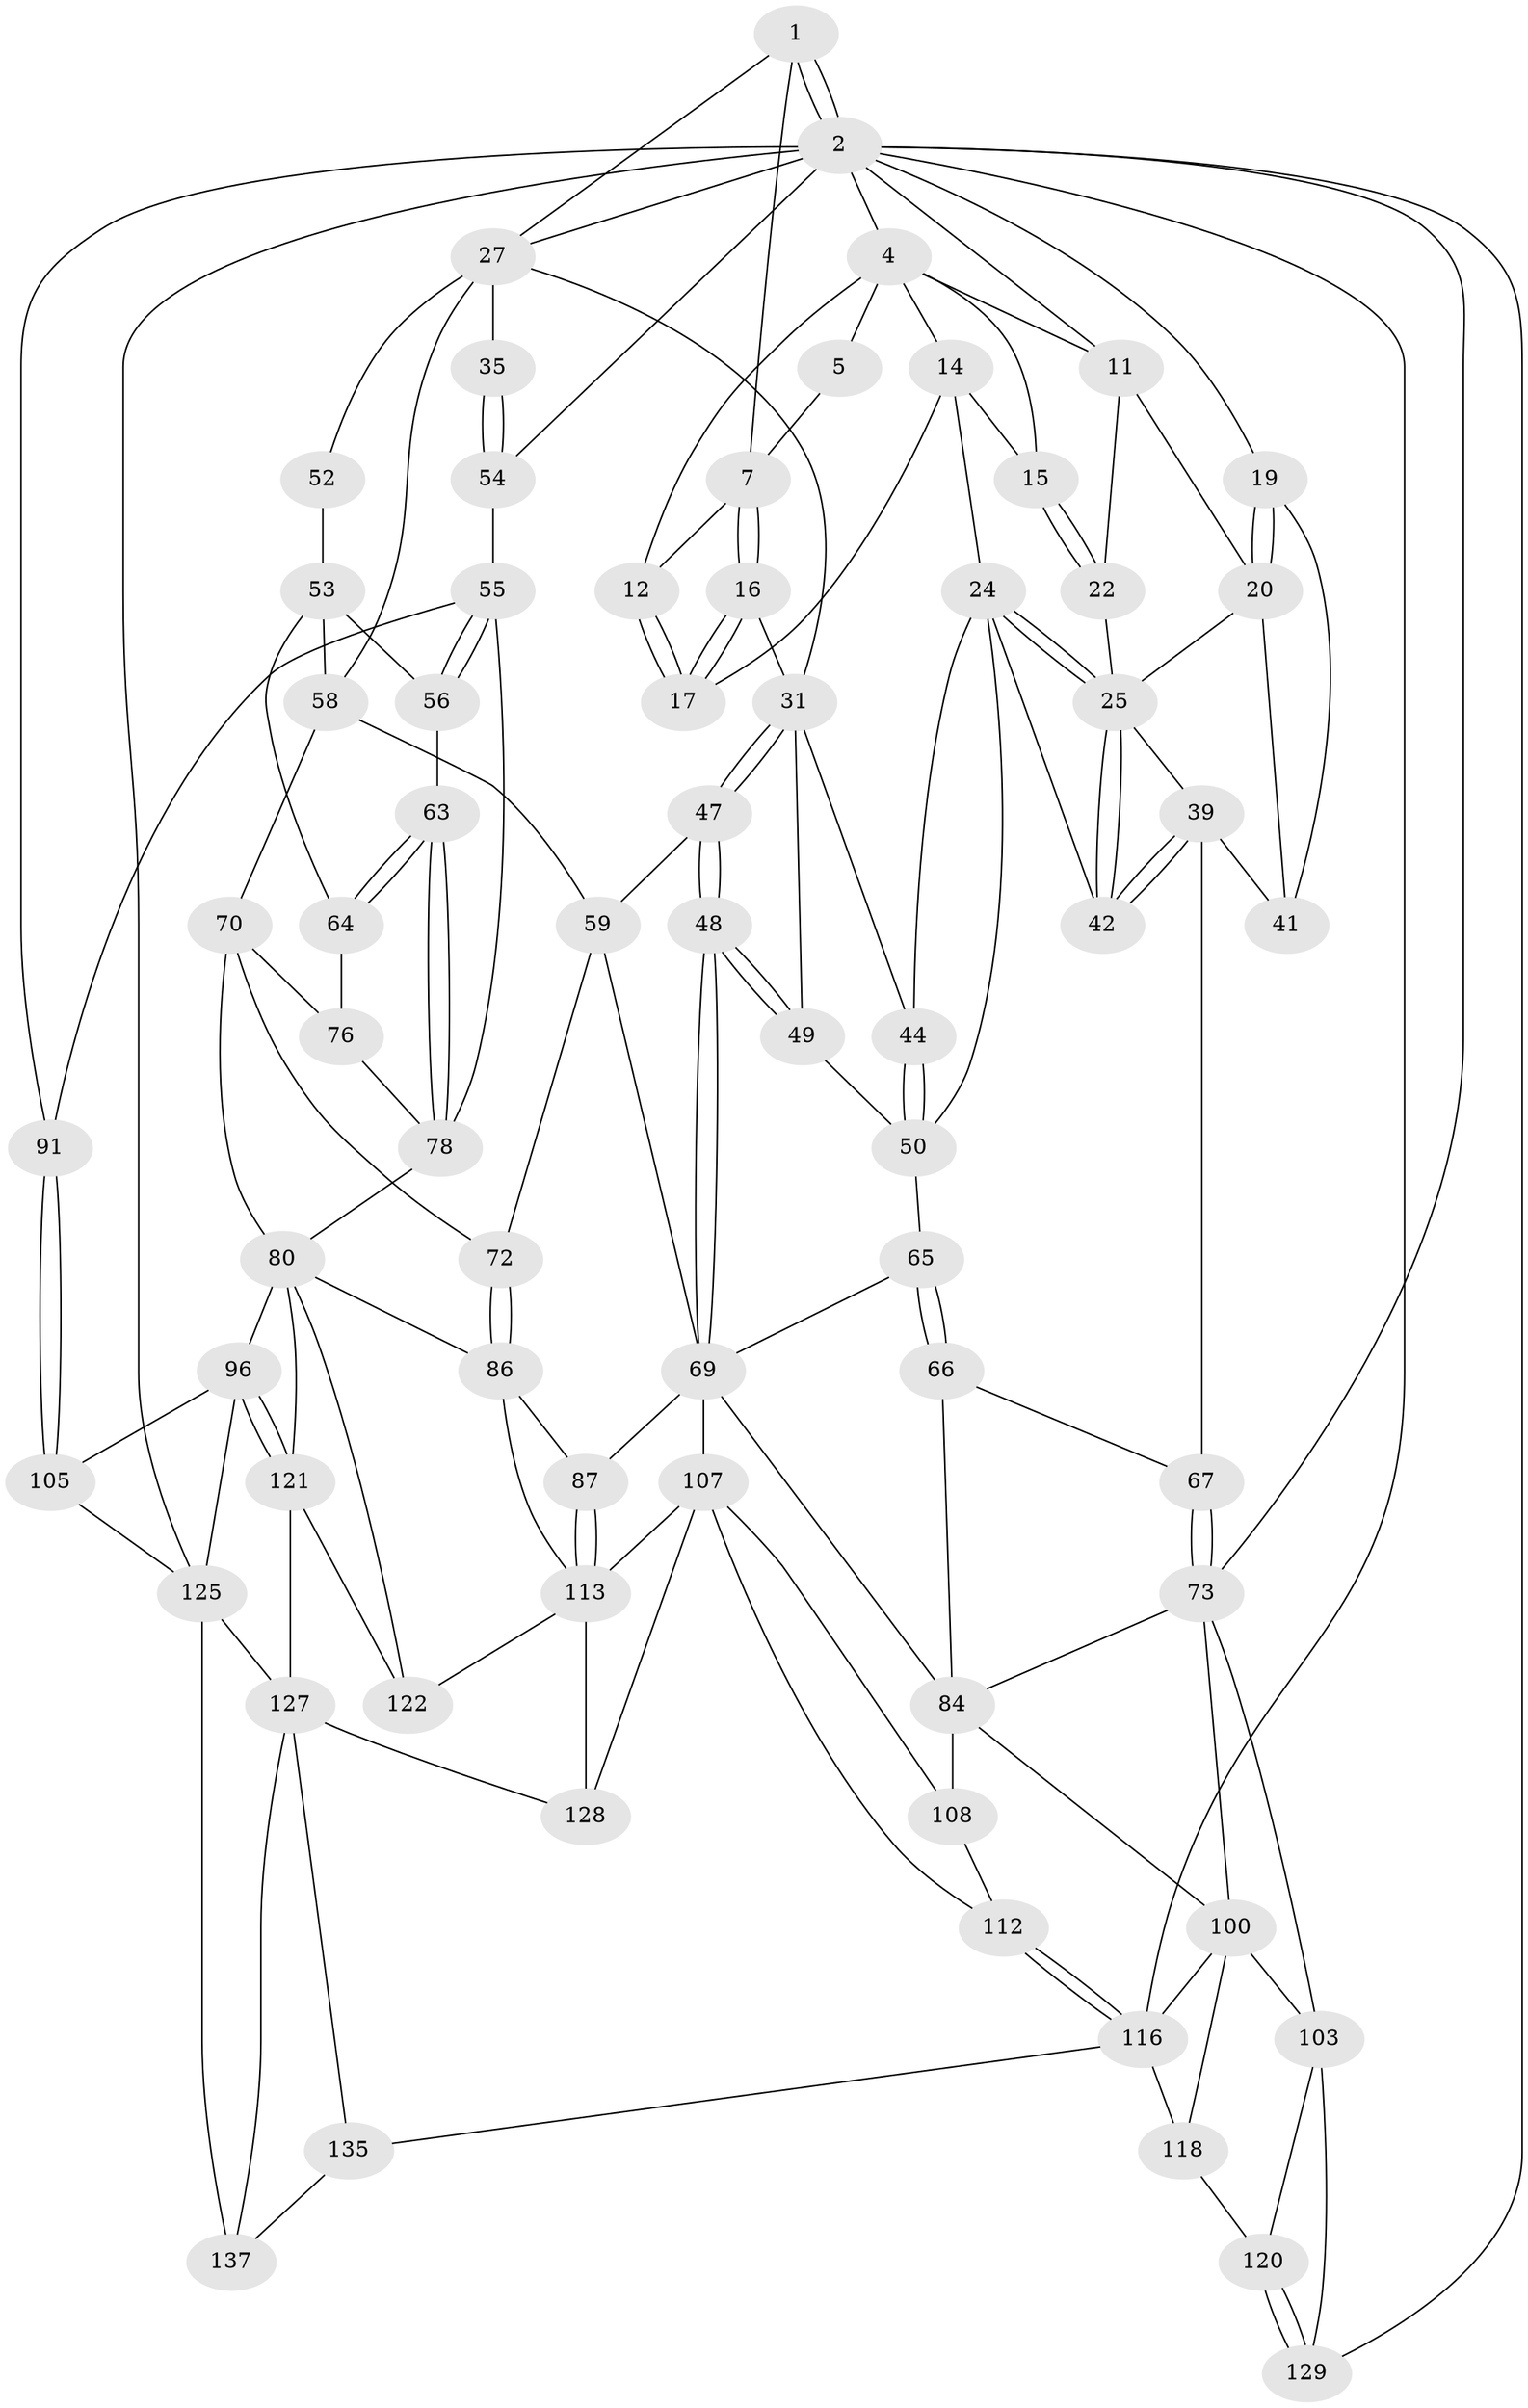 // original degree distribution, {3: 0.02158273381294964, 6: 0.22302158273381295, 4: 0.2302158273381295, 5: 0.5251798561151079}
// Generated by graph-tools (version 1.1) at 2025/28/03/15/25 16:28:07]
// undirected, 69 vertices, 157 edges
graph export_dot {
graph [start="1"]
  node [color=gray90,style=filled];
  1 [pos="+0.7103449690389252+0",super="+6"];
  2 [pos="+1+0",super="+90+34+3"];
  4 [pos="+0.38194904891111703+0",super="+9"];
  5 [pos="+0.46233137295863924+0"];
  7 [pos="+0.5971076052194644+0.12305021493801947",super="+8"];
  11 [pos="+0.10264098706467203+0.08356135724987922",super="+21"];
  12 [pos="+0.48350309517262313+0.1447851072883086"];
  14 [pos="+0.34692919624097024+0.1325274646848782",super="+23"];
  15 [pos="+0.25234275305406306+0.1447900182492047"];
  16 [pos="+0.5366263244827079+0.22427673897446093"];
  17 [pos="+0.49795461371651956+0.1996070471072128"];
  19 [pos="+0+0.21969639344165703"];
  20 [pos="+0+0.18493545801127673",super="+38"];
  22 [pos="+0.2168033275346314+0.18929049518181174"];
  24 [pos="+0.37137977671825567+0.2256499336768284",super="+45"];
  25 [pos="+0.24632321940086227+0.2632334779358598",super="+26"];
  27 [pos="+0.7676284419337676+0.10908492322543967",super="+33+28"];
  31 [pos="+0.5873479958724668+0.27991569038768377",super="+32"];
  35 [pos="+1+0.2622524903728405",super="+36"];
  39 [pos="+0.22519804442322416+0.3972254746589887",super="+40"];
  41 [pos="+0.13944340285996315+0.3813948038578361"];
  42 [pos="+0.23035065400075178+0.39333471540716647"];
  44 [pos="+0.4092629370369508+0.3303063441905214"];
  47 [pos="+0.5613620322821197+0.4280286456956712"];
  48 [pos="+0.5149426959662194+0.47240781744335464"];
  49 [pos="+0.5054641554383058+0.4635814450152672"];
  50 [pos="+0.35715627511975073+0.404808032477609",super="+51"];
  52 [pos="+0.8458138034417263+0.3868726460076286"];
  53 [pos="+0.9778458051943645+0.30286806758128326",super="+57"];
  54 [pos="+1+0.2622067989531075"];
  55 [pos="+1+0.382505995331416",super="+89"];
  56 [pos="+0.9404998015795291+0.4338980266314929"];
  58 [pos="+0.7117418319854032+0.4072516111450717",super="+62"];
  59 [pos="+0.6846387239845435+0.4328292373343545",super="+68"];
  63 [pos="+0.968060752366823+0.5456401210841626"];
  64 [pos="+0.9155136965789558+0.536082206992466"];
  65 [pos="+0.37369080563808027+0.5447645553447327"];
  66 [pos="+0.2852959823738963+0.6130247980113058"];
  67 [pos="+0.1835162323044298+0.46658807428076193"];
  69 [pos="+0.5165714987353199+0.5010035824467158",super="+75"];
  70 [pos="+0.7719232756612339+0.5507422710504454",super="+77+71"];
  72 [pos="+0.6655085058139704+0.5889654076483343"];
  73 [pos="+0+0.5862884496530512",super="+98+74"];
  76 [pos="+0.8732547241866+0.5730011563147256"];
  78 [pos="+1+0.5891830686387437",super="+79"];
  80 [pos="+0.8369027851492388+0.7022922788124534",super="+81+82"];
  84 [pos="+0.3074809415717204+0.6621381727382978",super="+99+85"];
  86 [pos="+0.5851105966060344+0.6897181825962676",super="+95"];
  87 [pos="+0.5709428301725105+0.6923093337858669"];
  91 [pos="+1+0.7405061114698781"];
  96 [pos="+0.8218796640079822+0.7452208666992284",super="+97"];
  100 [pos="+0.29138147167184203+0.7392418361004476",super="+101"];
  103 [pos="+0.14602992624602595+0.7516987349095032",super="+104"];
  105 [pos="+1+0.7643342840075985"];
  107 [pos="+0.49210422162078266+0.7072144417018613",super="+111"];
  108 [pos="+0.43358108314949834+0.7085985556394583",super="+110"];
  112 [pos="+0.44144246502382933+0.8628279637395966"];
  113 [pos="+0.55375568286105+0.8105758612194536",super="+115"];
  116 [pos="+0.3922600911626996+0.8784426449935963",super="+131+117"];
  118 [pos="+0.2299121115419702+0.8471438845767959",super="+119"];
  120 [pos="+0.1663142542489778+0.9001936427883418"];
  121 [pos="+0.7398669400739268+0.7899436532068104",super="+124"];
  122 [pos="+0.6552023122980378+0.8702580109281268"];
  125 [pos="+0.8740669881926624+0.8936586895421881",super="+126+134"];
  127 [pos="+0.7627815463879697+0.9135252022198999",super="+132"];
  128 [pos="+0.560523487159736+0.9591322761335562"];
  129 [pos="+0+0.9153863833205131"];
  135 [pos="+0.5708441052528275+1"];
  137 [pos="+0.7840504869236912+1",super="+138"];
  1 -- 2;
  1 -- 2;
  1 -- 27;
  1 -- 7;
  2 -- 129;
  2 -- 91;
  2 -- 125;
  2 -- 116;
  2 -- 27;
  2 -- 54;
  2 -- 19;
  2 -- 4;
  2 -- 73;
  2 -- 11;
  4 -- 5;
  4 -- 11;
  4 -- 12;
  4 -- 14;
  4 -- 15;
  5 -- 7;
  7 -- 16;
  7 -- 16;
  7 -- 12;
  11 -- 20;
  11 -- 22;
  12 -- 17;
  12 -- 17;
  14 -- 15;
  14 -- 24;
  14 -- 17;
  15 -- 22;
  15 -- 22;
  16 -- 17;
  16 -- 17;
  16 -- 31;
  19 -- 20;
  19 -- 20;
  19 -- 41;
  20 -- 41;
  20 -- 25;
  22 -- 25;
  24 -- 25;
  24 -- 25;
  24 -- 42;
  24 -- 44;
  24 -- 50;
  25 -- 42;
  25 -- 42;
  25 -- 39;
  27 -- 35 [weight=2];
  27 -- 52;
  27 -- 58;
  27 -- 31;
  31 -- 47;
  31 -- 47;
  31 -- 49;
  31 -- 44;
  35 -- 54;
  35 -- 54;
  39 -- 42;
  39 -- 42;
  39 -- 41;
  39 -- 67;
  44 -- 50;
  44 -- 50;
  47 -- 48;
  47 -- 48;
  47 -- 59;
  48 -- 49;
  48 -- 49;
  48 -- 69;
  48 -- 69;
  49 -- 50;
  50 -- 65;
  52 -- 53 [weight=2];
  53 -- 64;
  53 -- 56;
  53 -- 58;
  54 -- 55;
  55 -- 56;
  55 -- 56;
  55 -- 91;
  55 -- 78;
  56 -- 63;
  58 -- 59;
  58 -- 70;
  59 -- 72;
  59 -- 69;
  63 -- 64;
  63 -- 64;
  63 -- 78;
  63 -- 78;
  64 -- 76;
  65 -- 66;
  65 -- 66;
  65 -- 69;
  66 -- 67;
  66 -- 84;
  67 -- 73;
  67 -- 73;
  69 -- 84;
  69 -- 87;
  69 -- 107;
  70 -- 80 [weight=2];
  70 -- 76;
  70 -- 72;
  72 -- 86;
  72 -- 86;
  73 -- 100;
  73 -- 103;
  73 -- 84;
  76 -- 78;
  78 -- 80;
  80 -- 96 [weight=2];
  80 -- 86;
  80 -- 121;
  80 -- 122;
  84 -- 108 [weight=2];
  84 -- 100;
  86 -- 87;
  86 -- 113;
  87 -- 113;
  87 -- 113;
  91 -- 105;
  91 -- 105;
  96 -- 121;
  96 -- 121;
  96 -- 105;
  96 -- 125;
  100 -- 116;
  100 -- 118;
  100 -- 103;
  103 -- 120;
  103 -- 129;
  105 -- 125;
  107 -- 108;
  107 -- 112;
  107 -- 113;
  107 -- 128;
  108 -- 112;
  112 -- 116;
  112 -- 116;
  113 -- 128;
  113 -- 122;
  116 -- 135;
  116 -- 118 [weight=2];
  118 -- 120;
  120 -- 129;
  120 -- 129;
  121 -- 122;
  121 -- 127;
  125 -- 137 [weight=2];
  125 -- 127;
  127 -- 128;
  127 -- 135;
  127 -- 137;
  135 -- 137;
}
